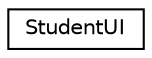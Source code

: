 digraph "Graphical Class Hierarchy"
{
 // LATEX_PDF_SIZE
  edge [fontname="Helvetica",fontsize="10",labelfontname="Helvetica",labelfontsize="10"];
  node [fontname="Helvetica",fontsize="10",shape=record];
  rankdir="LR";
  Node0 [label="StudentUI",height=0.2,width=0.4,color="black", fillcolor="white", style="filled",URL="$classStudentUI.html",tooltip="Lớp hiển thị thông tin sinh viên."];
}

